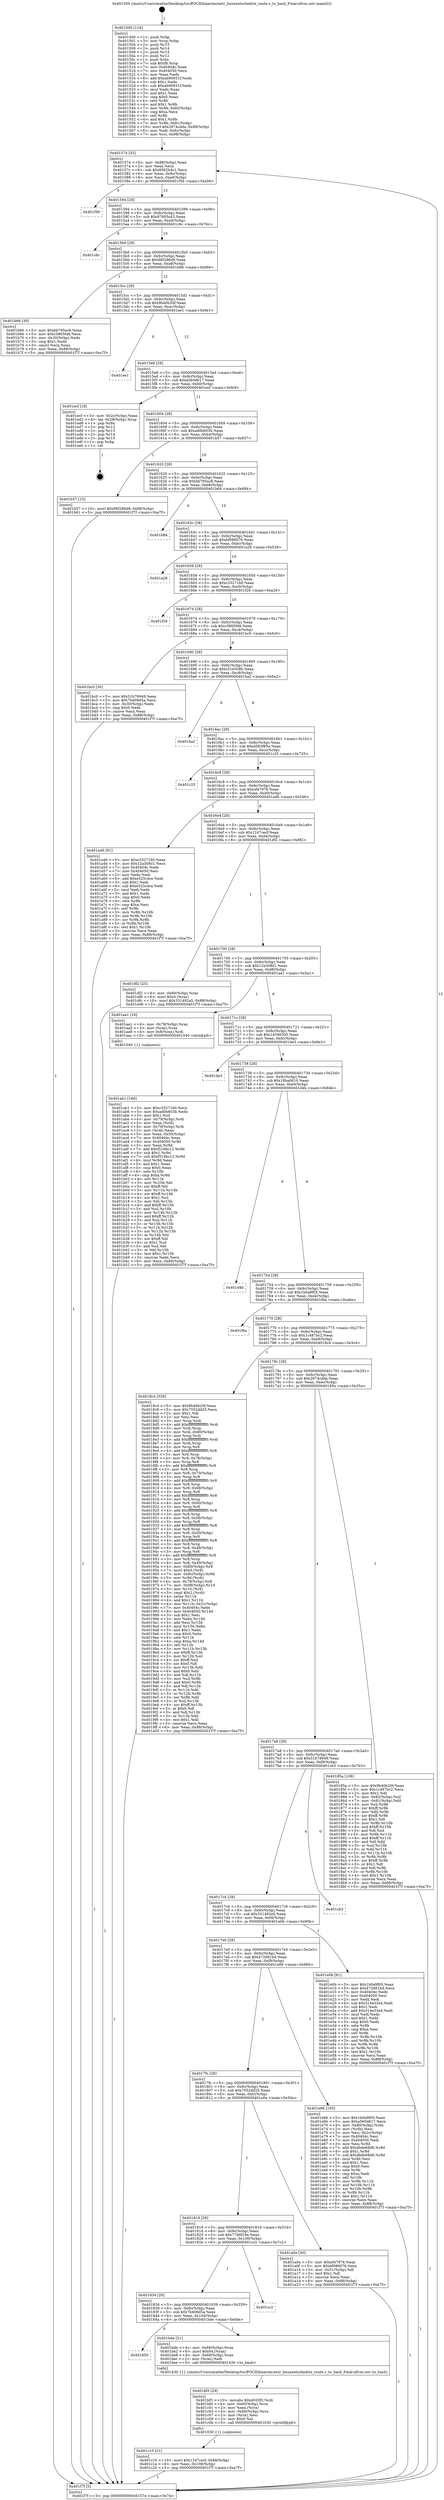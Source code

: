 digraph "0x401500" {
  label = "0x401500 (/mnt/c/Users/mathe/Desktop/tcc/POCII/binaries/extr_linuxnetschedcls_route.c_to_hash_Final-ollvm.out::main(0))"
  labelloc = "t"
  node[shape=record]

  Entry [label="",width=0.3,height=0.3,shape=circle,fillcolor=black,style=filled]
  "0x401574" [label="{
     0x401574 [32]\l
     | [instrs]\l
     &nbsp;&nbsp;0x401574 \<+6\>: mov -0x88(%rbp),%eax\l
     &nbsp;&nbsp;0x40157a \<+2\>: mov %eax,%ecx\l
     &nbsp;&nbsp;0x40157c \<+6\>: sub $0x8562b4c1,%ecx\l
     &nbsp;&nbsp;0x401582 \<+6\>: mov %eax,-0x9c(%rbp)\l
     &nbsp;&nbsp;0x401588 \<+6\>: mov %ecx,-0xa0(%rbp)\l
     &nbsp;&nbsp;0x40158e \<+6\>: je 0000000000401f56 \<main+0xa56\>\l
  }"]
  "0x401f56" [label="{
     0x401f56\l
  }", style=dashed]
  "0x401594" [label="{
     0x401594 [28]\l
     | [instrs]\l
     &nbsp;&nbsp;0x401594 \<+5\>: jmp 0000000000401599 \<main+0x99\>\l
     &nbsp;&nbsp;0x401599 \<+6\>: mov -0x9c(%rbp),%eax\l
     &nbsp;&nbsp;0x40159f \<+5\>: sub $0x87605c43,%eax\l
     &nbsp;&nbsp;0x4015a4 \<+6\>: mov %eax,-0xa4(%rbp)\l
     &nbsp;&nbsp;0x4015aa \<+6\>: je 0000000000401c6c \<main+0x76c\>\l
  }"]
  Exit [label="",width=0.3,height=0.3,shape=circle,fillcolor=black,style=filled,peripheries=2]
  "0x401c6c" [label="{
     0x401c6c\l
  }", style=dashed]
  "0x4015b0" [label="{
     0x4015b0 [28]\l
     | [instrs]\l
     &nbsp;&nbsp;0x4015b0 \<+5\>: jmp 00000000004015b5 \<main+0xb5\>\l
     &nbsp;&nbsp;0x4015b5 \<+6\>: mov -0x9c(%rbp),%eax\l
     &nbsp;&nbsp;0x4015bb \<+5\>: sub $0x96f286d9,%eax\l
     &nbsp;&nbsp;0x4015c0 \<+6\>: mov %eax,-0xa8(%rbp)\l
     &nbsp;&nbsp;0x4015c6 \<+6\>: je 0000000000401b66 \<main+0x666\>\l
  }"]
  "0x401c10" [label="{
     0x401c10 [21]\l
     | [instrs]\l
     &nbsp;&nbsp;0x401c10 \<+10\>: movl $0x1247cecf,-0x88(%rbp)\l
     &nbsp;&nbsp;0x401c1a \<+6\>: mov %eax,-0x108(%rbp)\l
     &nbsp;&nbsp;0x401c20 \<+5\>: jmp 0000000000401f7f \<main+0xa7f\>\l
  }"]
  "0x401b66" [label="{
     0x401b66 [30]\l
     | [instrs]\l
     &nbsp;&nbsp;0x401b66 \<+5\>: mov $0xbb795ac8,%eax\l
     &nbsp;&nbsp;0x401b6b \<+5\>: mov $0xc3865f46,%ecx\l
     &nbsp;&nbsp;0x401b70 \<+3\>: mov -0x30(%rbp),%edx\l
     &nbsp;&nbsp;0x401b73 \<+3\>: cmp $0x1,%edx\l
     &nbsp;&nbsp;0x401b76 \<+3\>: cmovl %ecx,%eax\l
     &nbsp;&nbsp;0x401b79 \<+6\>: mov %eax,-0x88(%rbp)\l
     &nbsp;&nbsp;0x401b7f \<+5\>: jmp 0000000000401f7f \<main+0xa7f\>\l
  }"]
  "0x4015cc" [label="{
     0x4015cc [28]\l
     | [instrs]\l
     &nbsp;&nbsp;0x4015cc \<+5\>: jmp 00000000004015d1 \<main+0xd1\>\l
     &nbsp;&nbsp;0x4015d1 \<+6\>: mov -0x9c(%rbp),%eax\l
     &nbsp;&nbsp;0x4015d7 \<+5\>: sub $0x9b40b20f,%eax\l
     &nbsp;&nbsp;0x4015dc \<+6\>: mov %eax,-0xac(%rbp)\l
     &nbsp;&nbsp;0x4015e2 \<+6\>: je 0000000000401ee1 \<main+0x9e1\>\l
  }"]
  "0x401bf3" [label="{
     0x401bf3 [29]\l
     | [instrs]\l
     &nbsp;&nbsp;0x401bf3 \<+10\>: movabs $0x4020f2,%rdi\l
     &nbsp;&nbsp;0x401bfd \<+4\>: mov -0x60(%rbp),%rcx\l
     &nbsp;&nbsp;0x401c01 \<+2\>: mov %eax,(%rcx)\l
     &nbsp;&nbsp;0x401c03 \<+4\>: mov -0x60(%rbp),%rcx\l
     &nbsp;&nbsp;0x401c07 \<+2\>: mov (%rcx),%esi\l
     &nbsp;&nbsp;0x401c09 \<+2\>: mov $0x0,%al\l
     &nbsp;&nbsp;0x401c0b \<+5\>: call 0000000000401030 \<printf@plt\>\l
     | [calls]\l
     &nbsp;&nbsp;0x401030 \{1\} (unknown)\l
  }"]
  "0x401ee1" [label="{
     0x401ee1\l
  }", style=dashed]
  "0x4015e8" [label="{
     0x4015e8 [28]\l
     | [instrs]\l
     &nbsp;&nbsp;0x4015e8 \<+5\>: jmp 00000000004015ed \<main+0xed\>\l
     &nbsp;&nbsp;0x4015ed \<+6\>: mov -0x9c(%rbp),%eax\l
     &nbsp;&nbsp;0x4015f3 \<+5\>: sub $0xa560d617,%eax\l
     &nbsp;&nbsp;0x4015f8 \<+6\>: mov %eax,-0xb0(%rbp)\l
     &nbsp;&nbsp;0x4015fe \<+6\>: je 0000000000401ecf \<main+0x9cf\>\l
  }"]
  "0x401850" [label="{
     0x401850\l
  }", style=dashed]
  "0x401ecf" [label="{
     0x401ecf [18]\l
     | [instrs]\l
     &nbsp;&nbsp;0x401ecf \<+3\>: mov -0x2c(%rbp),%eax\l
     &nbsp;&nbsp;0x401ed2 \<+4\>: lea -0x28(%rbp),%rsp\l
     &nbsp;&nbsp;0x401ed6 \<+1\>: pop %rbx\l
     &nbsp;&nbsp;0x401ed7 \<+2\>: pop %r12\l
     &nbsp;&nbsp;0x401ed9 \<+2\>: pop %r13\l
     &nbsp;&nbsp;0x401edb \<+2\>: pop %r14\l
     &nbsp;&nbsp;0x401edd \<+2\>: pop %r15\l
     &nbsp;&nbsp;0x401edf \<+1\>: pop %rbp\l
     &nbsp;&nbsp;0x401ee0 \<+1\>: ret\l
  }"]
  "0x401604" [label="{
     0x401604 [28]\l
     | [instrs]\l
     &nbsp;&nbsp;0x401604 \<+5\>: jmp 0000000000401609 \<main+0x109\>\l
     &nbsp;&nbsp;0x401609 \<+6\>: mov -0x9c(%rbp),%eax\l
     &nbsp;&nbsp;0x40160f \<+5\>: sub $0xad0b603b,%eax\l
     &nbsp;&nbsp;0x401614 \<+6\>: mov %eax,-0xb4(%rbp)\l
     &nbsp;&nbsp;0x40161a \<+6\>: je 0000000000401b57 \<main+0x657\>\l
  }"]
  "0x401bde" [label="{
     0x401bde [21]\l
     | [instrs]\l
     &nbsp;&nbsp;0x401bde \<+4\>: mov -0x68(%rbp),%rax\l
     &nbsp;&nbsp;0x401be2 \<+6\>: movl $0x64,(%rax)\l
     &nbsp;&nbsp;0x401be8 \<+4\>: mov -0x68(%rbp),%rax\l
     &nbsp;&nbsp;0x401bec \<+2\>: mov (%rax),%edi\l
     &nbsp;&nbsp;0x401bee \<+5\>: call 0000000000401430 \<to_hash\>\l
     | [calls]\l
     &nbsp;&nbsp;0x401430 \{1\} (/mnt/c/Users/mathe/Desktop/tcc/POCII/binaries/extr_linuxnetschedcls_route.c_to_hash_Final-ollvm.out::to_hash)\l
  }"]
  "0x401b57" [label="{
     0x401b57 [15]\l
     | [instrs]\l
     &nbsp;&nbsp;0x401b57 \<+10\>: movl $0x96f286d9,-0x88(%rbp)\l
     &nbsp;&nbsp;0x401b61 \<+5\>: jmp 0000000000401f7f \<main+0xa7f\>\l
  }"]
  "0x401620" [label="{
     0x401620 [28]\l
     | [instrs]\l
     &nbsp;&nbsp;0x401620 \<+5\>: jmp 0000000000401625 \<main+0x125\>\l
     &nbsp;&nbsp;0x401625 \<+6\>: mov -0x9c(%rbp),%eax\l
     &nbsp;&nbsp;0x40162b \<+5\>: sub $0xbb795ac8,%eax\l
     &nbsp;&nbsp;0x401630 \<+6\>: mov %eax,-0xb8(%rbp)\l
     &nbsp;&nbsp;0x401636 \<+6\>: je 0000000000401b84 \<main+0x684\>\l
  }"]
  "0x401834" [label="{
     0x401834 [28]\l
     | [instrs]\l
     &nbsp;&nbsp;0x401834 \<+5\>: jmp 0000000000401839 \<main+0x339\>\l
     &nbsp;&nbsp;0x401839 \<+6\>: mov -0x9c(%rbp),%eax\l
     &nbsp;&nbsp;0x40183f \<+5\>: sub $0x7b408d5a,%eax\l
     &nbsp;&nbsp;0x401844 \<+6\>: mov %eax,-0x104(%rbp)\l
     &nbsp;&nbsp;0x40184a \<+6\>: je 0000000000401bde \<main+0x6de\>\l
  }"]
  "0x401b84" [label="{
     0x401b84\l
  }", style=dashed]
  "0x40163c" [label="{
     0x40163c [28]\l
     | [instrs]\l
     &nbsp;&nbsp;0x40163c \<+5\>: jmp 0000000000401641 \<main+0x141\>\l
     &nbsp;&nbsp;0x401641 \<+6\>: mov -0x9c(%rbp),%eax\l
     &nbsp;&nbsp;0x401647 \<+5\>: sub $0xbf086076,%eax\l
     &nbsp;&nbsp;0x40164c \<+6\>: mov %eax,-0xbc(%rbp)\l
     &nbsp;&nbsp;0x401652 \<+6\>: je 0000000000401a28 \<main+0x528\>\l
  }"]
  "0x401cc2" [label="{
     0x401cc2\l
  }", style=dashed]
  "0x401a28" [label="{
     0x401a28\l
  }", style=dashed]
  "0x401658" [label="{
     0x401658 [28]\l
     | [instrs]\l
     &nbsp;&nbsp;0x401658 \<+5\>: jmp 000000000040165d \<main+0x15d\>\l
     &nbsp;&nbsp;0x40165d \<+6\>: mov -0x9c(%rbp),%eax\l
     &nbsp;&nbsp;0x401663 \<+5\>: sub $0xc3327160,%eax\l
     &nbsp;&nbsp;0x401668 \<+6\>: mov %eax,-0xc0(%rbp)\l
     &nbsp;&nbsp;0x40166e \<+6\>: je 0000000000401f26 \<main+0xa26\>\l
  }"]
  "0x401ab1" [label="{
     0x401ab1 [166]\l
     | [instrs]\l
     &nbsp;&nbsp;0x401ab1 \<+5\>: mov $0xc3327160,%ecx\l
     &nbsp;&nbsp;0x401ab6 \<+5\>: mov $0xad0b603b,%edx\l
     &nbsp;&nbsp;0x401abb \<+3\>: mov $0x1,%sil\l
     &nbsp;&nbsp;0x401abe \<+4\>: mov -0x70(%rbp),%rdi\l
     &nbsp;&nbsp;0x401ac2 \<+2\>: mov %eax,(%rdi)\l
     &nbsp;&nbsp;0x401ac4 \<+4\>: mov -0x70(%rbp),%rdi\l
     &nbsp;&nbsp;0x401ac8 \<+2\>: mov (%rdi),%eax\l
     &nbsp;&nbsp;0x401aca \<+3\>: mov %eax,-0x30(%rbp)\l
     &nbsp;&nbsp;0x401acd \<+7\>: mov 0x40404c,%eax\l
     &nbsp;&nbsp;0x401ad4 \<+8\>: mov 0x404050,%r8d\l
     &nbsp;&nbsp;0x401adc \<+3\>: mov %eax,%r9d\l
     &nbsp;&nbsp;0x401adf \<+7\>: add $0xf519bc12,%r9d\l
     &nbsp;&nbsp;0x401ae6 \<+4\>: sub $0x1,%r9d\l
     &nbsp;&nbsp;0x401aea \<+7\>: sub $0xf519bc12,%r9d\l
     &nbsp;&nbsp;0x401af1 \<+4\>: imul %r9d,%eax\l
     &nbsp;&nbsp;0x401af5 \<+3\>: and $0x1,%eax\l
     &nbsp;&nbsp;0x401af8 \<+3\>: cmp $0x0,%eax\l
     &nbsp;&nbsp;0x401afb \<+4\>: sete %r10b\l
     &nbsp;&nbsp;0x401aff \<+4\>: cmp $0xa,%r8d\l
     &nbsp;&nbsp;0x401b03 \<+4\>: setl %r11b\l
     &nbsp;&nbsp;0x401b07 \<+3\>: mov %r10b,%bl\l
     &nbsp;&nbsp;0x401b0a \<+3\>: xor $0xff,%bl\l
     &nbsp;&nbsp;0x401b0d \<+3\>: mov %r11b,%r14b\l
     &nbsp;&nbsp;0x401b10 \<+4\>: xor $0xff,%r14b\l
     &nbsp;&nbsp;0x401b14 \<+4\>: xor $0x1,%sil\l
     &nbsp;&nbsp;0x401b18 \<+3\>: mov %bl,%r15b\l
     &nbsp;&nbsp;0x401b1b \<+4\>: and $0xff,%r15b\l
     &nbsp;&nbsp;0x401b1f \<+3\>: and %sil,%r10b\l
     &nbsp;&nbsp;0x401b22 \<+3\>: mov %r14b,%r12b\l
     &nbsp;&nbsp;0x401b25 \<+4\>: and $0xff,%r12b\l
     &nbsp;&nbsp;0x401b29 \<+3\>: and %sil,%r11b\l
     &nbsp;&nbsp;0x401b2c \<+3\>: or %r10b,%r15b\l
     &nbsp;&nbsp;0x401b2f \<+3\>: or %r11b,%r12b\l
     &nbsp;&nbsp;0x401b32 \<+3\>: xor %r12b,%r15b\l
     &nbsp;&nbsp;0x401b35 \<+3\>: or %r14b,%bl\l
     &nbsp;&nbsp;0x401b38 \<+3\>: xor $0xff,%bl\l
     &nbsp;&nbsp;0x401b3b \<+4\>: or $0x1,%sil\l
     &nbsp;&nbsp;0x401b3f \<+3\>: and %sil,%bl\l
     &nbsp;&nbsp;0x401b42 \<+3\>: or %bl,%r15b\l
     &nbsp;&nbsp;0x401b45 \<+4\>: test $0x1,%r15b\l
     &nbsp;&nbsp;0x401b49 \<+3\>: cmovne %edx,%ecx\l
     &nbsp;&nbsp;0x401b4c \<+6\>: mov %ecx,-0x88(%rbp)\l
     &nbsp;&nbsp;0x401b52 \<+5\>: jmp 0000000000401f7f \<main+0xa7f\>\l
  }"]
  "0x401f26" [label="{
     0x401f26\l
  }", style=dashed]
  "0x401674" [label="{
     0x401674 [28]\l
     | [instrs]\l
     &nbsp;&nbsp;0x401674 \<+5\>: jmp 0000000000401679 \<main+0x179\>\l
     &nbsp;&nbsp;0x401679 \<+6\>: mov -0x9c(%rbp),%eax\l
     &nbsp;&nbsp;0x40167f \<+5\>: sub $0xc3865f46,%eax\l
     &nbsp;&nbsp;0x401684 \<+6\>: mov %eax,-0xc4(%rbp)\l
     &nbsp;&nbsp;0x40168a \<+6\>: je 0000000000401bc0 \<main+0x6c0\>\l
  }"]
  "0x401818" [label="{
     0x401818 [28]\l
     | [instrs]\l
     &nbsp;&nbsp;0x401818 \<+5\>: jmp 000000000040181d \<main+0x31d\>\l
     &nbsp;&nbsp;0x40181d \<+6\>: mov -0x9c(%rbp),%eax\l
     &nbsp;&nbsp;0x401823 \<+5\>: sub $0x77d0f19a,%eax\l
     &nbsp;&nbsp;0x401828 \<+6\>: mov %eax,-0x100(%rbp)\l
     &nbsp;&nbsp;0x40182e \<+6\>: je 0000000000401cc2 \<main+0x7c2\>\l
  }"]
  "0x401bc0" [label="{
     0x401bc0 [30]\l
     | [instrs]\l
     &nbsp;&nbsp;0x401bc0 \<+5\>: mov $0x31b78949,%eax\l
     &nbsp;&nbsp;0x401bc5 \<+5\>: mov $0x7b408d5a,%ecx\l
     &nbsp;&nbsp;0x401bca \<+3\>: mov -0x30(%rbp),%edx\l
     &nbsp;&nbsp;0x401bcd \<+3\>: cmp $0x0,%edx\l
     &nbsp;&nbsp;0x401bd0 \<+3\>: cmove %ecx,%eax\l
     &nbsp;&nbsp;0x401bd3 \<+6\>: mov %eax,-0x88(%rbp)\l
     &nbsp;&nbsp;0x401bd9 \<+5\>: jmp 0000000000401f7f \<main+0xa7f\>\l
  }"]
  "0x401690" [label="{
     0x401690 [28]\l
     | [instrs]\l
     &nbsp;&nbsp;0x401690 \<+5\>: jmp 0000000000401695 \<main+0x195\>\l
     &nbsp;&nbsp;0x401695 \<+6\>: mov -0x9c(%rbp),%eax\l
     &nbsp;&nbsp;0x40169b \<+5\>: sub $0xc51e058b,%eax\l
     &nbsp;&nbsp;0x4016a0 \<+6\>: mov %eax,-0xc8(%rbp)\l
     &nbsp;&nbsp;0x4016a6 \<+6\>: je 0000000000401ba2 \<main+0x6a2\>\l
  }"]
  "0x401a0a" [label="{
     0x401a0a [30]\l
     | [instrs]\l
     &nbsp;&nbsp;0x401a0a \<+5\>: mov $0xef47976,%eax\l
     &nbsp;&nbsp;0x401a0f \<+5\>: mov $0xbf086076,%ecx\l
     &nbsp;&nbsp;0x401a14 \<+3\>: mov -0x31(%rbp),%dl\l
     &nbsp;&nbsp;0x401a17 \<+3\>: test $0x1,%dl\l
     &nbsp;&nbsp;0x401a1a \<+3\>: cmovne %ecx,%eax\l
     &nbsp;&nbsp;0x401a1d \<+6\>: mov %eax,-0x88(%rbp)\l
     &nbsp;&nbsp;0x401a23 \<+5\>: jmp 0000000000401f7f \<main+0xa7f\>\l
  }"]
  "0x401ba2" [label="{
     0x401ba2\l
  }", style=dashed]
  "0x4016ac" [label="{
     0x4016ac [28]\l
     | [instrs]\l
     &nbsp;&nbsp;0x4016ac \<+5\>: jmp 00000000004016b1 \<main+0x1b1\>\l
     &nbsp;&nbsp;0x4016b1 \<+6\>: mov -0x9c(%rbp),%eax\l
     &nbsp;&nbsp;0x4016b7 \<+5\>: sub $0xd583f85e,%eax\l
     &nbsp;&nbsp;0x4016bc \<+6\>: mov %eax,-0xcc(%rbp)\l
     &nbsp;&nbsp;0x4016c2 \<+6\>: je 0000000000401c25 \<main+0x725\>\l
  }"]
  "0x4017fc" [label="{
     0x4017fc [28]\l
     | [instrs]\l
     &nbsp;&nbsp;0x4017fc \<+5\>: jmp 0000000000401801 \<main+0x301\>\l
     &nbsp;&nbsp;0x401801 \<+6\>: mov -0x9c(%rbp),%eax\l
     &nbsp;&nbsp;0x401807 \<+5\>: sub $0x7552dd25,%eax\l
     &nbsp;&nbsp;0x40180c \<+6\>: mov %eax,-0xfc(%rbp)\l
     &nbsp;&nbsp;0x401812 \<+6\>: je 0000000000401a0a \<main+0x50a\>\l
  }"]
  "0x401c25" [label="{
     0x401c25\l
  }", style=dashed]
  "0x4016c8" [label="{
     0x4016c8 [28]\l
     | [instrs]\l
     &nbsp;&nbsp;0x4016c8 \<+5\>: jmp 00000000004016cd \<main+0x1cd\>\l
     &nbsp;&nbsp;0x4016cd \<+6\>: mov -0x9c(%rbp),%eax\l
     &nbsp;&nbsp;0x4016d3 \<+5\>: sub $0xef47976,%eax\l
     &nbsp;&nbsp;0x4016d8 \<+6\>: mov %eax,-0xd0(%rbp)\l
     &nbsp;&nbsp;0x4016de \<+6\>: je 0000000000401a46 \<main+0x546\>\l
  }"]
  "0x401e66" [label="{
     0x401e66 [105]\l
     | [instrs]\l
     &nbsp;&nbsp;0x401e66 \<+5\>: mov $0x1b0a9f05,%eax\l
     &nbsp;&nbsp;0x401e6b \<+5\>: mov $0xa560d617,%ecx\l
     &nbsp;&nbsp;0x401e70 \<+4\>: mov -0x80(%rbp),%rdx\l
     &nbsp;&nbsp;0x401e74 \<+2\>: mov (%rdx),%esi\l
     &nbsp;&nbsp;0x401e76 \<+3\>: mov %esi,-0x2c(%rbp)\l
     &nbsp;&nbsp;0x401e79 \<+7\>: mov 0x40404c,%esi\l
     &nbsp;&nbsp;0x401e80 \<+7\>: mov 0x404050,%edi\l
     &nbsp;&nbsp;0x401e87 \<+3\>: mov %esi,%r8d\l
     &nbsp;&nbsp;0x401e8a \<+7\>: add $0xdbde68d6,%r8d\l
     &nbsp;&nbsp;0x401e91 \<+4\>: sub $0x1,%r8d\l
     &nbsp;&nbsp;0x401e95 \<+7\>: sub $0xdbde68d6,%r8d\l
     &nbsp;&nbsp;0x401e9c \<+4\>: imul %r8d,%esi\l
     &nbsp;&nbsp;0x401ea0 \<+3\>: and $0x1,%esi\l
     &nbsp;&nbsp;0x401ea3 \<+3\>: cmp $0x0,%esi\l
     &nbsp;&nbsp;0x401ea6 \<+4\>: sete %r9b\l
     &nbsp;&nbsp;0x401eaa \<+3\>: cmp $0xa,%edi\l
     &nbsp;&nbsp;0x401ead \<+4\>: setl %r10b\l
     &nbsp;&nbsp;0x401eb1 \<+3\>: mov %r9b,%r11b\l
     &nbsp;&nbsp;0x401eb4 \<+3\>: and %r10b,%r11b\l
     &nbsp;&nbsp;0x401eb7 \<+3\>: xor %r10b,%r9b\l
     &nbsp;&nbsp;0x401eba \<+3\>: or %r9b,%r11b\l
     &nbsp;&nbsp;0x401ebd \<+4\>: test $0x1,%r11b\l
     &nbsp;&nbsp;0x401ec1 \<+3\>: cmovne %ecx,%eax\l
     &nbsp;&nbsp;0x401ec4 \<+6\>: mov %eax,-0x88(%rbp)\l
     &nbsp;&nbsp;0x401eca \<+5\>: jmp 0000000000401f7f \<main+0xa7f\>\l
  }"]
  "0x401a46" [label="{
     0x401a46 [91]\l
     | [instrs]\l
     &nbsp;&nbsp;0x401a46 \<+5\>: mov $0xc3327160,%eax\l
     &nbsp;&nbsp;0x401a4b \<+5\>: mov $0x12a308d1,%ecx\l
     &nbsp;&nbsp;0x401a50 \<+7\>: mov 0x40404c,%edx\l
     &nbsp;&nbsp;0x401a57 \<+7\>: mov 0x404050,%esi\l
     &nbsp;&nbsp;0x401a5e \<+2\>: mov %edx,%edi\l
     &nbsp;&nbsp;0x401a60 \<+6\>: add $0xe525c4ce,%edi\l
     &nbsp;&nbsp;0x401a66 \<+3\>: sub $0x1,%edi\l
     &nbsp;&nbsp;0x401a69 \<+6\>: sub $0xe525c4ce,%edi\l
     &nbsp;&nbsp;0x401a6f \<+3\>: imul %edi,%edx\l
     &nbsp;&nbsp;0x401a72 \<+3\>: and $0x1,%edx\l
     &nbsp;&nbsp;0x401a75 \<+3\>: cmp $0x0,%edx\l
     &nbsp;&nbsp;0x401a78 \<+4\>: sete %r8b\l
     &nbsp;&nbsp;0x401a7c \<+3\>: cmp $0xa,%esi\l
     &nbsp;&nbsp;0x401a7f \<+4\>: setl %r9b\l
     &nbsp;&nbsp;0x401a83 \<+3\>: mov %r8b,%r10b\l
     &nbsp;&nbsp;0x401a86 \<+3\>: and %r9b,%r10b\l
     &nbsp;&nbsp;0x401a89 \<+3\>: xor %r9b,%r8b\l
     &nbsp;&nbsp;0x401a8c \<+3\>: or %r8b,%r10b\l
     &nbsp;&nbsp;0x401a8f \<+4\>: test $0x1,%r10b\l
     &nbsp;&nbsp;0x401a93 \<+3\>: cmovne %ecx,%eax\l
     &nbsp;&nbsp;0x401a96 \<+6\>: mov %eax,-0x88(%rbp)\l
     &nbsp;&nbsp;0x401a9c \<+5\>: jmp 0000000000401f7f \<main+0xa7f\>\l
  }"]
  "0x4016e4" [label="{
     0x4016e4 [28]\l
     | [instrs]\l
     &nbsp;&nbsp;0x4016e4 \<+5\>: jmp 00000000004016e9 \<main+0x1e9\>\l
     &nbsp;&nbsp;0x4016e9 \<+6\>: mov -0x9c(%rbp),%eax\l
     &nbsp;&nbsp;0x4016ef \<+5\>: sub $0x1247cecf,%eax\l
     &nbsp;&nbsp;0x4016f4 \<+6\>: mov %eax,-0xd4(%rbp)\l
     &nbsp;&nbsp;0x4016fa \<+6\>: je 0000000000401df2 \<main+0x8f2\>\l
  }"]
  "0x4017e0" [label="{
     0x4017e0 [28]\l
     | [instrs]\l
     &nbsp;&nbsp;0x4017e0 \<+5\>: jmp 00000000004017e5 \<main+0x2e5\>\l
     &nbsp;&nbsp;0x4017e5 \<+6\>: mov -0x9c(%rbp),%eax\l
     &nbsp;&nbsp;0x4017eb \<+5\>: sub $0x472661bd,%eax\l
     &nbsp;&nbsp;0x4017f0 \<+6\>: mov %eax,-0xf8(%rbp)\l
     &nbsp;&nbsp;0x4017f6 \<+6\>: je 0000000000401e66 \<main+0x966\>\l
  }"]
  "0x401df2" [label="{
     0x401df2 [25]\l
     | [instrs]\l
     &nbsp;&nbsp;0x401df2 \<+4\>: mov -0x80(%rbp),%rax\l
     &nbsp;&nbsp;0x401df6 \<+6\>: movl $0x0,(%rax)\l
     &nbsp;&nbsp;0x401dfc \<+10\>: movl $0x331492a5,-0x88(%rbp)\l
     &nbsp;&nbsp;0x401e06 \<+5\>: jmp 0000000000401f7f \<main+0xa7f\>\l
  }"]
  "0x401700" [label="{
     0x401700 [28]\l
     | [instrs]\l
     &nbsp;&nbsp;0x401700 \<+5\>: jmp 0000000000401705 \<main+0x205\>\l
     &nbsp;&nbsp;0x401705 \<+6\>: mov -0x9c(%rbp),%eax\l
     &nbsp;&nbsp;0x40170b \<+5\>: sub $0x12a308d1,%eax\l
     &nbsp;&nbsp;0x401710 \<+6\>: mov %eax,-0xd8(%rbp)\l
     &nbsp;&nbsp;0x401716 \<+6\>: je 0000000000401aa1 \<main+0x5a1\>\l
  }"]
  "0x401e0b" [label="{
     0x401e0b [91]\l
     | [instrs]\l
     &nbsp;&nbsp;0x401e0b \<+5\>: mov $0x1b0a9f05,%eax\l
     &nbsp;&nbsp;0x401e10 \<+5\>: mov $0x472661bd,%ecx\l
     &nbsp;&nbsp;0x401e15 \<+7\>: mov 0x40404c,%edx\l
     &nbsp;&nbsp;0x401e1c \<+7\>: mov 0x404050,%esi\l
     &nbsp;&nbsp;0x401e23 \<+2\>: mov %edx,%edi\l
     &nbsp;&nbsp;0x401e25 \<+6\>: sub $0x314e33e4,%edi\l
     &nbsp;&nbsp;0x401e2b \<+3\>: sub $0x1,%edi\l
     &nbsp;&nbsp;0x401e2e \<+6\>: add $0x314e33e4,%edi\l
     &nbsp;&nbsp;0x401e34 \<+3\>: imul %edi,%edx\l
     &nbsp;&nbsp;0x401e37 \<+3\>: and $0x1,%edx\l
     &nbsp;&nbsp;0x401e3a \<+3\>: cmp $0x0,%edx\l
     &nbsp;&nbsp;0x401e3d \<+4\>: sete %r8b\l
     &nbsp;&nbsp;0x401e41 \<+3\>: cmp $0xa,%esi\l
     &nbsp;&nbsp;0x401e44 \<+4\>: setl %r9b\l
     &nbsp;&nbsp;0x401e48 \<+3\>: mov %r8b,%r10b\l
     &nbsp;&nbsp;0x401e4b \<+3\>: and %r9b,%r10b\l
     &nbsp;&nbsp;0x401e4e \<+3\>: xor %r9b,%r8b\l
     &nbsp;&nbsp;0x401e51 \<+3\>: or %r8b,%r10b\l
     &nbsp;&nbsp;0x401e54 \<+4\>: test $0x1,%r10b\l
     &nbsp;&nbsp;0x401e58 \<+3\>: cmovne %ecx,%eax\l
     &nbsp;&nbsp;0x401e5b \<+6\>: mov %eax,-0x88(%rbp)\l
     &nbsp;&nbsp;0x401e61 \<+5\>: jmp 0000000000401f7f \<main+0xa7f\>\l
  }"]
  "0x401aa1" [label="{
     0x401aa1 [16]\l
     | [instrs]\l
     &nbsp;&nbsp;0x401aa1 \<+4\>: mov -0x78(%rbp),%rax\l
     &nbsp;&nbsp;0x401aa5 \<+3\>: mov (%rax),%rax\l
     &nbsp;&nbsp;0x401aa8 \<+4\>: mov 0x8(%rax),%rdi\l
     &nbsp;&nbsp;0x401aac \<+5\>: call 0000000000401040 \<atoi@plt\>\l
     | [calls]\l
     &nbsp;&nbsp;0x401040 \{1\} (unknown)\l
  }"]
  "0x40171c" [label="{
     0x40171c [28]\l
     | [instrs]\l
     &nbsp;&nbsp;0x40171c \<+5\>: jmp 0000000000401721 \<main+0x221\>\l
     &nbsp;&nbsp;0x401721 \<+6\>: mov -0x9c(%rbp),%eax\l
     &nbsp;&nbsp;0x401727 \<+5\>: sub $0x14346500,%eax\l
     &nbsp;&nbsp;0x40172c \<+6\>: mov %eax,-0xdc(%rbp)\l
     &nbsp;&nbsp;0x401732 \<+6\>: je 0000000000401de3 \<main+0x8e3\>\l
  }"]
  "0x4017c4" [label="{
     0x4017c4 [28]\l
     | [instrs]\l
     &nbsp;&nbsp;0x4017c4 \<+5\>: jmp 00000000004017c9 \<main+0x2c9\>\l
     &nbsp;&nbsp;0x4017c9 \<+6\>: mov -0x9c(%rbp),%eax\l
     &nbsp;&nbsp;0x4017cf \<+5\>: sub $0x331492a5,%eax\l
     &nbsp;&nbsp;0x4017d4 \<+6\>: mov %eax,-0xf4(%rbp)\l
     &nbsp;&nbsp;0x4017da \<+6\>: je 0000000000401e0b \<main+0x90b\>\l
  }"]
  "0x401de3" [label="{
     0x401de3\l
  }", style=dashed]
  "0x401738" [label="{
     0x401738 [28]\l
     | [instrs]\l
     &nbsp;&nbsp;0x401738 \<+5\>: jmp 000000000040173d \<main+0x23d\>\l
     &nbsp;&nbsp;0x40173d \<+6\>: mov -0x9c(%rbp),%eax\l
     &nbsp;&nbsp;0x401743 \<+5\>: sub $0x18ba0610,%eax\l
     &nbsp;&nbsp;0x401748 \<+6\>: mov %eax,-0xe0(%rbp)\l
     &nbsp;&nbsp;0x40174e \<+6\>: je 0000000000401d4b \<main+0x84b\>\l
  }"]
  "0x401cb3" [label="{
     0x401cb3\l
  }", style=dashed]
  "0x401d4b" [label="{
     0x401d4b\l
  }", style=dashed]
  "0x401754" [label="{
     0x401754 [28]\l
     | [instrs]\l
     &nbsp;&nbsp;0x401754 \<+5\>: jmp 0000000000401759 \<main+0x259\>\l
     &nbsp;&nbsp;0x401759 \<+6\>: mov -0x9c(%rbp),%eax\l
     &nbsp;&nbsp;0x40175f \<+5\>: sub $0x1b0a9f05,%eax\l
     &nbsp;&nbsp;0x401764 \<+6\>: mov %eax,-0xe4(%rbp)\l
     &nbsp;&nbsp;0x40176a \<+6\>: je 0000000000401f6a \<main+0xa6a\>\l
  }"]
  "0x401500" [label="{
     0x401500 [116]\l
     | [instrs]\l
     &nbsp;&nbsp;0x401500 \<+1\>: push %rbp\l
     &nbsp;&nbsp;0x401501 \<+3\>: mov %rsp,%rbp\l
     &nbsp;&nbsp;0x401504 \<+2\>: push %r15\l
     &nbsp;&nbsp;0x401506 \<+2\>: push %r14\l
     &nbsp;&nbsp;0x401508 \<+2\>: push %r13\l
     &nbsp;&nbsp;0x40150a \<+2\>: push %r12\l
     &nbsp;&nbsp;0x40150c \<+1\>: push %rbx\l
     &nbsp;&nbsp;0x40150d \<+7\>: sub $0xf8,%rsp\l
     &nbsp;&nbsp;0x401514 \<+7\>: mov 0x40404c,%eax\l
     &nbsp;&nbsp;0x40151b \<+7\>: mov 0x404050,%ecx\l
     &nbsp;&nbsp;0x401522 \<+2\>: mov %eax,%edx\l
     &nbsp;&nbsp;0x401524 \<+6\>: add $0xab90931f,%edx\l
     &nbsp;&nbsp;0x40152a \<+3\>: sub $0x1,%edx\l
     &nbsp;&nbsp;0x40152d \<+6\>: sub $0xab90931f,%edx\l
     &nbsp;&nbsp;0x401533 \<+3\>: imul %edx,%eax\l
     &nbsp;&nbsp;0x401536 \<+3\>: and $0x1,%eax\l
     &nbsp;&nbsp;0x401539 \<+3\>: cmp $0x0,%eax\l
     &nbsp;&nbsp;0x40153c \<+4\>: sete %r8b\l
     &nbsp;&nbsp;0x401540 \<+4\>: and $0x1,%r8b\l
     &nbsp;&nbsp;0x401544 \<+7\>: mov %r8b,-0x82(%rbp)\l
     &nbsp;&nbsp;0x40154b \<+3\>: cmp $0xa,%ecx\l
     &nbsp;&nbsp;0x40154e \<+4\>: setl %r8b\l
     &nbsp;&nbsp;0x401552 \<+4\>: and $0x1,%r8b\l
     &nbsp;&nbsp;0x401556 \<+7\>: mov %r8b,-0x81(%rbp)\l
     &nbsp;&nbsp;0x40155d \<+10\>: movl $0x2974cdda,-0x88(%rbp)\l
     &nbsp;&nbsp;0x401567 \<+6\>: mov %edi,-0x8c(%rbp)\l
     &nbsp;&nbsp;0x40156d \<+7\>: mov %rsi,-0x98(%rbp)\l
  }"]
  "0x401f6a" [label="{
     0x401f6a\l
  }", style=dashed]
  "0x401770" [label="{
     0x401770 [28]\l
     | [instrs]\l
     &nbsp;&nbsp;0x401770 \<+5\>: jmp 0000000000401775 \<main+0x275\>\l
     &nbsp;&nbsp;0x401775 \<+6\>: mov -0x9c(%rbp),%eax\l
     &nbsp;&nbsp;0x40177b \<+5\>: sub $0x1c487bc2,%eax\l
     &nbsp;&nbsp;0x401780 \<+6\>: mov %eax,-0xe8(%rbp)\l
     &nbsp;&nbsp;0x401786 \<+6\>: je 00000000004018c4 \<main+0x3c4\>\l
  }"]
  "0x401f7f" [label="{
     0x401f7f [5]\l
     | [instrs]\l
     &nbsp;&nbsp;0x401f7f \<+5\>: jmp 0000000000401574 \<main+0x74\>\l
  }"]
  "0x4018c4" [label="{
     0x4018c4 [326]\l
     | [instrs]\l
     &nbsp;&nbsp;0x4018c4 \<+5\>: mov $0x9b40b20f,%eax\l
     &nbsp;&nbsp;0x4018c9 \<+5\>: mov $0x7552dd25,%ecx\l
     &nbsp;&nbsp;0x4018ce \<+2\>: mov $0x1,%dl\l
     &nbsp;&nbsp;0x4018d0 \<+2\>: xor %esi,%esi\l
     &nbsp;&nbsp;0x4018d2 \<+3\>: mov %rsp,%rdi\l
     &nbsp;&nbsp;0x4018d5 \<+4\>: add $0xfffffffffffffff0,%rdi\l
     &nbsp;&nbsp;0x4018d9 \<+3\>: mov %rdi,%rsp\l
     &nbsp;&nbsp;0x4018dc \<+4\>: mov %rdi,-0x80(%rbp)\l
     &nbsp;&nbsp;0x4018e0 \<+3\>: mov %rsp,%rdi\l
     &nbsp;&nbsp;0x4018e3 \<+4\>: add $0xfffffffffffffff0,%rdi\l
     &nbsp;&nbsp;0x4018e7 \<+3\>: mov %rdi,%rsp\l
     &nbsp;&nbsp;0x4018ea \<+3\>: mov %rsp,%r8\l
     &nbsp;&nbsp;0x4018ed \<+4\>: add $0xfffffffffffffff0,%r8\l
     &nbsp;&nbsp;0x4018f1 \<+3\>: mov %r8,%rsp\l
     &nbsp;&nbsp;0x4018f4 \<+4\>: mov %r8,-0x78(%rbp)\l
     &nbsp;&nbsp;0x4018f8 \<+3\>: mov %rsp,%r8\l
     &nbsp;&nbsp;0x4018fb \<+4\>: add $0xfffffffffffffff0,%r8\l
     &nbsp;&nbsp;0x4018ff \<+3\>: mov %r8,%rsp\l
     &nbsp;&nbsp;0x401902 \<+4\>: mov %r8,-0x70(%rbp)\l
     &nbsp;&nbsp;0x401906 \<+3\>: mov %rsp,%r8\l
     &nbsp;&nbsp;0x401909 \<+4\>: add $0xfffffffffffffff0,%r8\l
     &nbsp;&nbsp;0x40190d \<+3\>: mov %r8,%rsp\l
     &nbsp;&nbsp;0x401910 \<+4\>: mov %r8,-0x68(%rbp)\l
     &nbsp;&nbsp;0x401914 \<+3\>: mov %rsp,%r8\l
     &nbsp;&nbsp;0x401917 \<+4\>: add $0xfffffffffffffff0,%r8\l
     &nbsp;&nbsp;0x40191b \<+3\>: mov %r8,%rsp\l
     &nbsp;&nbsp;0x40191e \<+4\>: mov %r8,-0x60(%rbp)\l
     &nbsp;&nbsp;0x401922 \<+3\>: mov %rsp,%r8\l
     &nbsp;&nbsp;0x401925 \<+4\>: add $0xfffffffffffffff0,%r8\l
     &nbsp;&nbsp;0x401929 \<+3\>: mov %r8,%rsp\l
     &nbsp;&nbsp;0x40192c \<+4\>: mov %r8,-0x58(%rbp)\l
     &nbsp;&nbsp;0x401930 \<+3\>: mov %rsp,%r8\l
     &nbsp;&nbsp;0x401933 \<+4\>: add $0xfffffffffffffff0,%r8\l
     &nbsp;&nbsp;0x401937 \<+3\>: mov %r8,%rsp\l
     &nbsp;&nbsp;0x40193a \<+4\>: mov %r8,-0x50(%rbp)\l
     &nbsp;&nbsp;0x40193e \<+3\>: mov %rsp,%r8\l
     &nbsp;&nbsp;0x401941 \<+4\>: add $0xfffffffffffffff0,%r8\l
     &nbsp;&nbsp;0x401945 \<+3\>: mov %r8,%rsp\l
     &nbsp;&nbsp;0x401948 \<+4\>: mov %r8,-0x48(%rbp)\l
     &nbsp;&nbsp;0x40194c \<+3\>: mov %rsp,%r8\l
     &nbsp;&nbsp;0x40194f \<+4\>: add $0xfffffffffffffff0,%r8\l
     &nbsp;&nbsp;0x401953 \<+3\>: mov %r8,%rsp\l
     &nbsp;&nbsp;0x401956 \<+4\>: mov %r8,-0x40(%rbp)\l
     &nbsp;&nbsp;0x40195a \<+4\>: mov -0x80(%rbp),%r8\l
     &nbsp;&nbsp;0x40195e \<+7\>: movl $0x0,(%r8)\l
     &nbsp;&nbsp;0x401965 \<+7\>: mov -0x8c(%rbp),%r9d\l
     &nbsp;&nbsp;0x40196c \<+3\>: mov %r9d,(%rdi)\l
     &nbsp;&nbsp;0x40196f \<+4\>: mov -0x78(%rbp),%r8\l
     &nbsp;&nbsp;0x401973 \<+7\>: mov -0x98(%rbp),%r10\l
     &nbsp;&nbsp;0x40197a \<+3\>: mov %r10,(%r8)\l
     &nbsp;&nbsp;0x40197d \<+3\>: cmpl $0x2,(%rdi)\l
     &nbsp;&nbsp;0x401980 \<+4\>: setne %r11b\l
     &nbsp;&nbsp;0x401984 \<+4\>: and $0x1,%r11b\l
     &nbsp;&nbsp;0x401988 \<+4\>: mov %r11b,-0x31(%rbp)\l
     &nbsp;&nbsp;0x40198c \<+7\>: mov 0x40404c,%ebx\l
     &nbsp;&nbsp;0x401993 \<+8\>: mov 0x404050,%r14d\l
     &nbsp;&nbsp;0x40199b \<+3\>: sub $0x1,%esi\l
     &nbsp;&nbsp;0x40199e \<+3\>: mov %ebx,%r15d\l
     &nbsp;&nbsp;0x4019a1 \<+3\>: add %esi,%r15d\l
     &nbsp;&nbsp;0x4019a4 \<+4\>: imul %r15d,%ebx\l
     &nbsp;&nbsp;0x4019a8 \<+3\>: and $0x1,%ebx\l
     &nbsp;&nbsp;0x4019ab \<+3\>: cmp $0x0,%ebx\l
     &nbsp;&nbsp;0x4019ae \<+4\>: sete %r11b\l
     &nbsp;&nbsp;0x4019b2 \<+4\>: cmp $0xa,%r14d\l
     &nbsp;&nbsp;0x4019b6 \<+4\>: setl %r12b\l
     &nbsp;&nbsp;0x4019ba \<+3\>: mov %r11b,%r13b\l
     &nbsp;&nbsp;0x4019bd \<+4\>: xor $0xff,%r13b\l
     &nbsp;&nbsp;0x4019c1 \<+3\>: mov %r12b,%sil\l
     &nbsp;&nbsp;0x4019c4 \<+4\>: xor $0xff,%sil\l
     &nbsp;&nbsp;0x4019c8 \<+3\>: xor $0x0,%dl\l
     &nbsp;&nbsp;0x4019cb \<+3\>: mov %r13b,%dil\l
     &nbsp;&nbsp;0x4019ce \<+4\>: and $0x0,%dil\l
     &nbsp;&nbsp;0x4019d2 \<+3\>: and %dl,%r11b\l
     &nbsp;&nbsp;0x4019d5 \<+3\>: mov %sil,%r8b\l
     &nbsp;&nbsp;0x4019d8 \<+4\>: and $0x0,%r8b\l
     &nbsp;&nbsp;0x4019dc \<+3\>: and %dl,%r12b\l
     &nbsp;&nbsp;0x4019df \<+3\>: or %r11b,%dil\l
     &nbsp;&nbsp;0x4019e2 \<+3\>: or %r12b,%r8b\l
     &nbsp;&nbsp;0x4019e5 \<+3\>: xor %r8b,%dil\l
     &nbsp;&nbsp;0x4019e8 \<+3\>: or %sil,%r13b\l
     &nbsp;&nbsp;0x4019eb \<+4\>: xor $0xff,%r13b\l
     &nbsp;&nbsp;0x4019ef \<+3\>: or $0x0,%dl\l
     &nbsp;&nbsp;0x4019f2 \<+3\>: and %dl,%r13b\l
     &nbsp;&nbsp;0x4019f5 \<+3\>: or %r13b,%dil\l
     &nbsp;&nbsp;0x4019f8 \<+4\>: test $0x1,%dil\l
     &nbsp;&nbsp;0x4019fc \<+3\>: cmovne %ecx,%eax\l
     &nbsp;&nbsp;0x4019ff \<+6\>: mov %eax,-0x88(%rbp)\l
     &nbsp;&nbsp;0x401a05 \<+5\>: jmp 0000000000401f7f \<main+0xa7f\>\l
  }"]
  "0x40178c" [label="{
     0x40178c [28]\l
     | [instrs]\l
     &nbsp;&nbsp;0x40178c \<+5\>: jmp 0000000000401791 \<main+0x291\>\l
     &nbsp;&nbsp;0x401791 \<+6\>: mov -0x9c(%rbp),%eax\l
     &nbsp;&nbsp;0x401797 \<+5\>: sub $0x2974cdda,%eax\l
     &nbsp;&nbsp;0x40179c \<+6\>: mov %eax,-0xec(%rbp)\l
     &nbsp;&nbsp;0x4017a2 \<+6\>: je 000000000040185a \<main+0x35a\>\l
  }"]
  "0x4017a8" [label="{
     0x4017a8 [28]\l
     | [instrs]\l
     &nbsp;&nbsp;0x4017a8 \<+5\>: jmp 00000000004017ad \<main+0x2ad\>\l
     &nbsp;&nbsp;0x4017ad \<+6\>: mov -0x9c(%rbp),%eax\l
     &nbsp;&nbsp;0x4017b3 \<+5\>: sub $0x31b78949,%eax\l
     &nbsp;&nbsp;0x4017b8 \<+6\>: mov %eax,-0xf0(%rbp)\l
     &nbsp;&nbsp;0x4017be \<+6\>: je 0000000000401cb3 \<main+0x7b3\>\l
  }"]
  "0x40185a" [label="{
     0x40185a [106]\l
     | [instrs]\l
     &nbsp;&nbsp;0x40185a \<+5\>: mov $0x9b40b20f,%eax\l
     &nbsp;&nbsp;0x40185f \<+5\>: mov $0x1c487bc2,%ecx\l
     &nbsp;&nbsp;0x401864 \<+2\>: mov $0x1,%dl\l
     &nbsp;&nbsp;0x401866 \<+7\>: mov -0x82(%rbp),%sil\l
     &nbsp;&nbsp;0x40186d \<+7\>: mov -0x81(%rbp),%dil\l
     &nbsp;&nbsp;0x401874 \<+3\>: mov %sil,%r8b\l
     &nbsp;&nbsp;0x401877 \<+4\>: xor $0xff,%r8b\l
     &nbsp;&nbsp;0x40187b \<+3\>: mov %dil,%r9b\l
     &nbsp;&nbsp;0x40187e \<+4\>: xor $0xff,%r9b\l
     &nbsp;&nbsp;0x401882 \<+3\>: xor $0x1,%dl\l
     &nbsp;&nbsp;0x401885 \<+3\>: mov %r8b,%r10b\l
     &nbsp;&nbsp;0x401888 \<+4\>: and $0xff,%r10b\l
     &nbsp;&nbsp;0x40188c \<+3\>: and %dl,%sil\l
     &nbsp;&nbsp;0x40188f \<+3\>: mov %r9b,%r11b\l
     &nbsp;&nbsp;0x401892 \<+4\>: and $0xff,%r11b\l
     &nbsp;&nbsp;0x401896 \<+3\>: and %dl,%dil\l
     &nbsp;&nbsp;0x401899 \<+3\>: or %sil,%r10b\l
     &nbsp;&nbsp;0x40189c \<+3\>: or %dil,%r11b\l
     &nbsp;&nbsp;0x40189f \<+3\>: xor %r11b,%r10b\l
     &nbsp;&nbsp;0x4018a2 \<+3\>: or %r9b,%r8b\l
     &nbsp;&nbsp;0x4018a5 \<+4\>: xor $0xff,%r8b\l
     &nbsp;&nbsp;0x4018a9 \<+3\>: or $0x1,%dl\l
     &nbsp;&nbsp;0x4018ac \<+3\>: and %dl,%r8b\l
     &nbsp;&nbsp;0x4018af \<+3\>: or %r8b,%r10b\l
     &nbsp;&nbsp;0x4018b2 \<+4\>: test $0x1,%r10b\l
     &nbsp;&nbsp;0x4018b6 \<+3\>: cmovne %ecx,%eax\l
     &nbsp;&nbsp;0x4018b9 \<+6\>: mov %eax,-0x88(%rbp)\l
     &nbsp;&nbsp;0x4018bf \<+5\>: jmp 0000000000401f7f \<main+0xa7f\>\l
  }"]
  Entry -> "0x401500" [label=" 1"]
  "0x401574" -> "0x401f56" [label=" 0"]
  "0x401574" -> "0x401594" [label=" 13"]
  "0x401ecf" -> Exit [label=" 1"]
  "0x401594" -> "0x401c6c" [label=" 0"]
  "0x401594" -> "0x4015b0" [label=" 13"]
  "0x401e66" -> "0x401f7f" [label=" 1"]
  "0x4015b0" -> "0x401b66" [label=" 1"]
  "0x4015b0" -> "0x4015cc" [label=" 12"]
  "0x401e0b" -> "0x401f7f" [label=" 1"]
  "0x4015cc" -> "0x401ee1" [label=" 0"]
  "0x4015cc" -> "0x4015e8" [label=" 12"]
  "0x401df2" -> "0x401f7f" [label=" 1"]
  "0x4015e8" -> "0x401ecf" [label=" 1"]
  "0x4015e8" -> "0x401604" [label=" 11"]
  "0x401c10" -> "0x401f7f" [label=" 1"]
  "0x401604" -> "0x401b57" [label=" 1"]
  "0x401604" -> "0x401620" [label=" 10"]
  "0x401bf3" -> "0x401c10" [label=" 1"]
  "0x401620" -> "0x401b84" [label=" 0"]
  "0x401620" -> "0x40163c" [label=" 10"]
  "0x401834" -> "0x401850" [label=" 0"]
  "0x40163c" -> "0x401a28" [label=" 0"]
  "0x40163c" -> "0x401658" [label=" 10"]
  "0x401834" -> "0x401bde" [label=" 1"]
  "0x401658" -> "0x401f26" [label=" 0"]
  "0x401658" -> "0x401674" [label=" 10"]
  "0x401818" -> "0x401834" [label=" 1"]
  "0x401674" -> "0x401bc0" [label=" 1"]
  "0x401674" -> "0x401690" [label=" 9"]
  "0x401818" -> "0x401cc2" [label=" 0"]
  "0x401690" -> "0x401ba2" [label=" 0"]
  "0x401690" -> "0x4016ac" [label=" 9"]
  "0x401bde" -> "0x401bf3" [label=" 1"]
  "0x4016ac" -> "0x401c25" [label=" 0"]
  "0x4016ac" -> "0x4016c8" [label=" 9"]
  "0x401b66" -> "0x401f7f" [label=" 1"]
  "0x4016c8" -> "0x401a46" [label=" 1"]
  "0x4016c8" -> "0x4016e4" [label=" 8"]
  "0x401b57" -> "0x401f7f" [label=" 1"]
  "0x4016e4" -> "0x401df2" [label=" 1"]
  "0x4016e4" -> "0x401700" [label=" 7"]
  "0x401aa1" -> "0x401ab1" [label=" 1"]
  "0x401700" -> "0x401aa1" [label=" 1"]
  "0x401700" -> "0x40171c" [label=" 6"]
  "0x401a46" -> "0x401f7f" [label=" 1"]
  "0x40171c" -> "0x401de3" [label=" 0"]
  "0x40171c" -> "0x401738" [label=" 6"]
  "0x4017fc" -> "0x401818" [label=" 1"]
  "0x401738" -> "0x401d4b" [label=" 0"]
  "0x401738" -> "0x401754" [label=" 6"]
  "0x4017fc" -> "0x401a0a" [label=" 1"]
  "0x401754" -> "0x401f6a" [label=" 0"]
  "0x401754" -> "0x401770" [label=" 6"]
  "0x4017e0" -> "0x401e66" [label=" 1"]
  "0x401770" -> "0x4018c4" [label=" 1"]
  "0x401770" -> "0x40178c" [label=" 5"]
  "0x401ab1" -> "0x401f7f" [label=" 1"]
  "0x40178c" -> "0x40185a" [label=" 1"]
  "0x40178c" -> "0x4017a8" [label=" 4"]
  "0x40185a" -> "0x401f7f" [label=" 1"]
  "0x401500" -> "0x401574" [label=" 1"]
  "0x401f7f" -> "0x401574" [label=" 12"]
  "0x4017e0" -> "0x4017fc" [label=" 2"]
  "0x4018c4" -> "0x401f7f" [label=" 1"]
  "0x401bc0" -> "0x401f7f" [label=" 1"]
  "0x4017a8" -> "0x401cb3" [label=" 0"]
  "0x4017a8" -> "0x4017c4" [label=" 4"]
  "0x401a0a" -> "0x401f7f" [label=" 1"]
  "0x4017c4" -> "0x401e0b" [label=" 1"]
  "0x4017c4" -> "0x4017e0" [label=" 3"]
}

